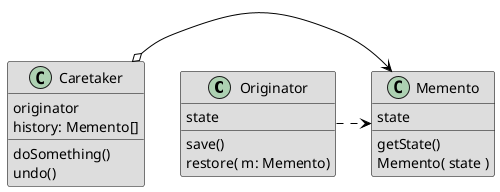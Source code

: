 @startuml  Memento structure

skinparam class {
BackgroundColor #DDDDDD
BorderColor black
ArrowColor black
}


class Originator {
    state
    save()
    restore( m: Memento)
}


class Memento{
    state
    getState()
    Memento( state )
}

class Caretaker{
    originator
    history: Memento[]
    doSomething()
    undo()
}

Originator .right.>Memento
Memento <-left-o Caretaker

@enduml